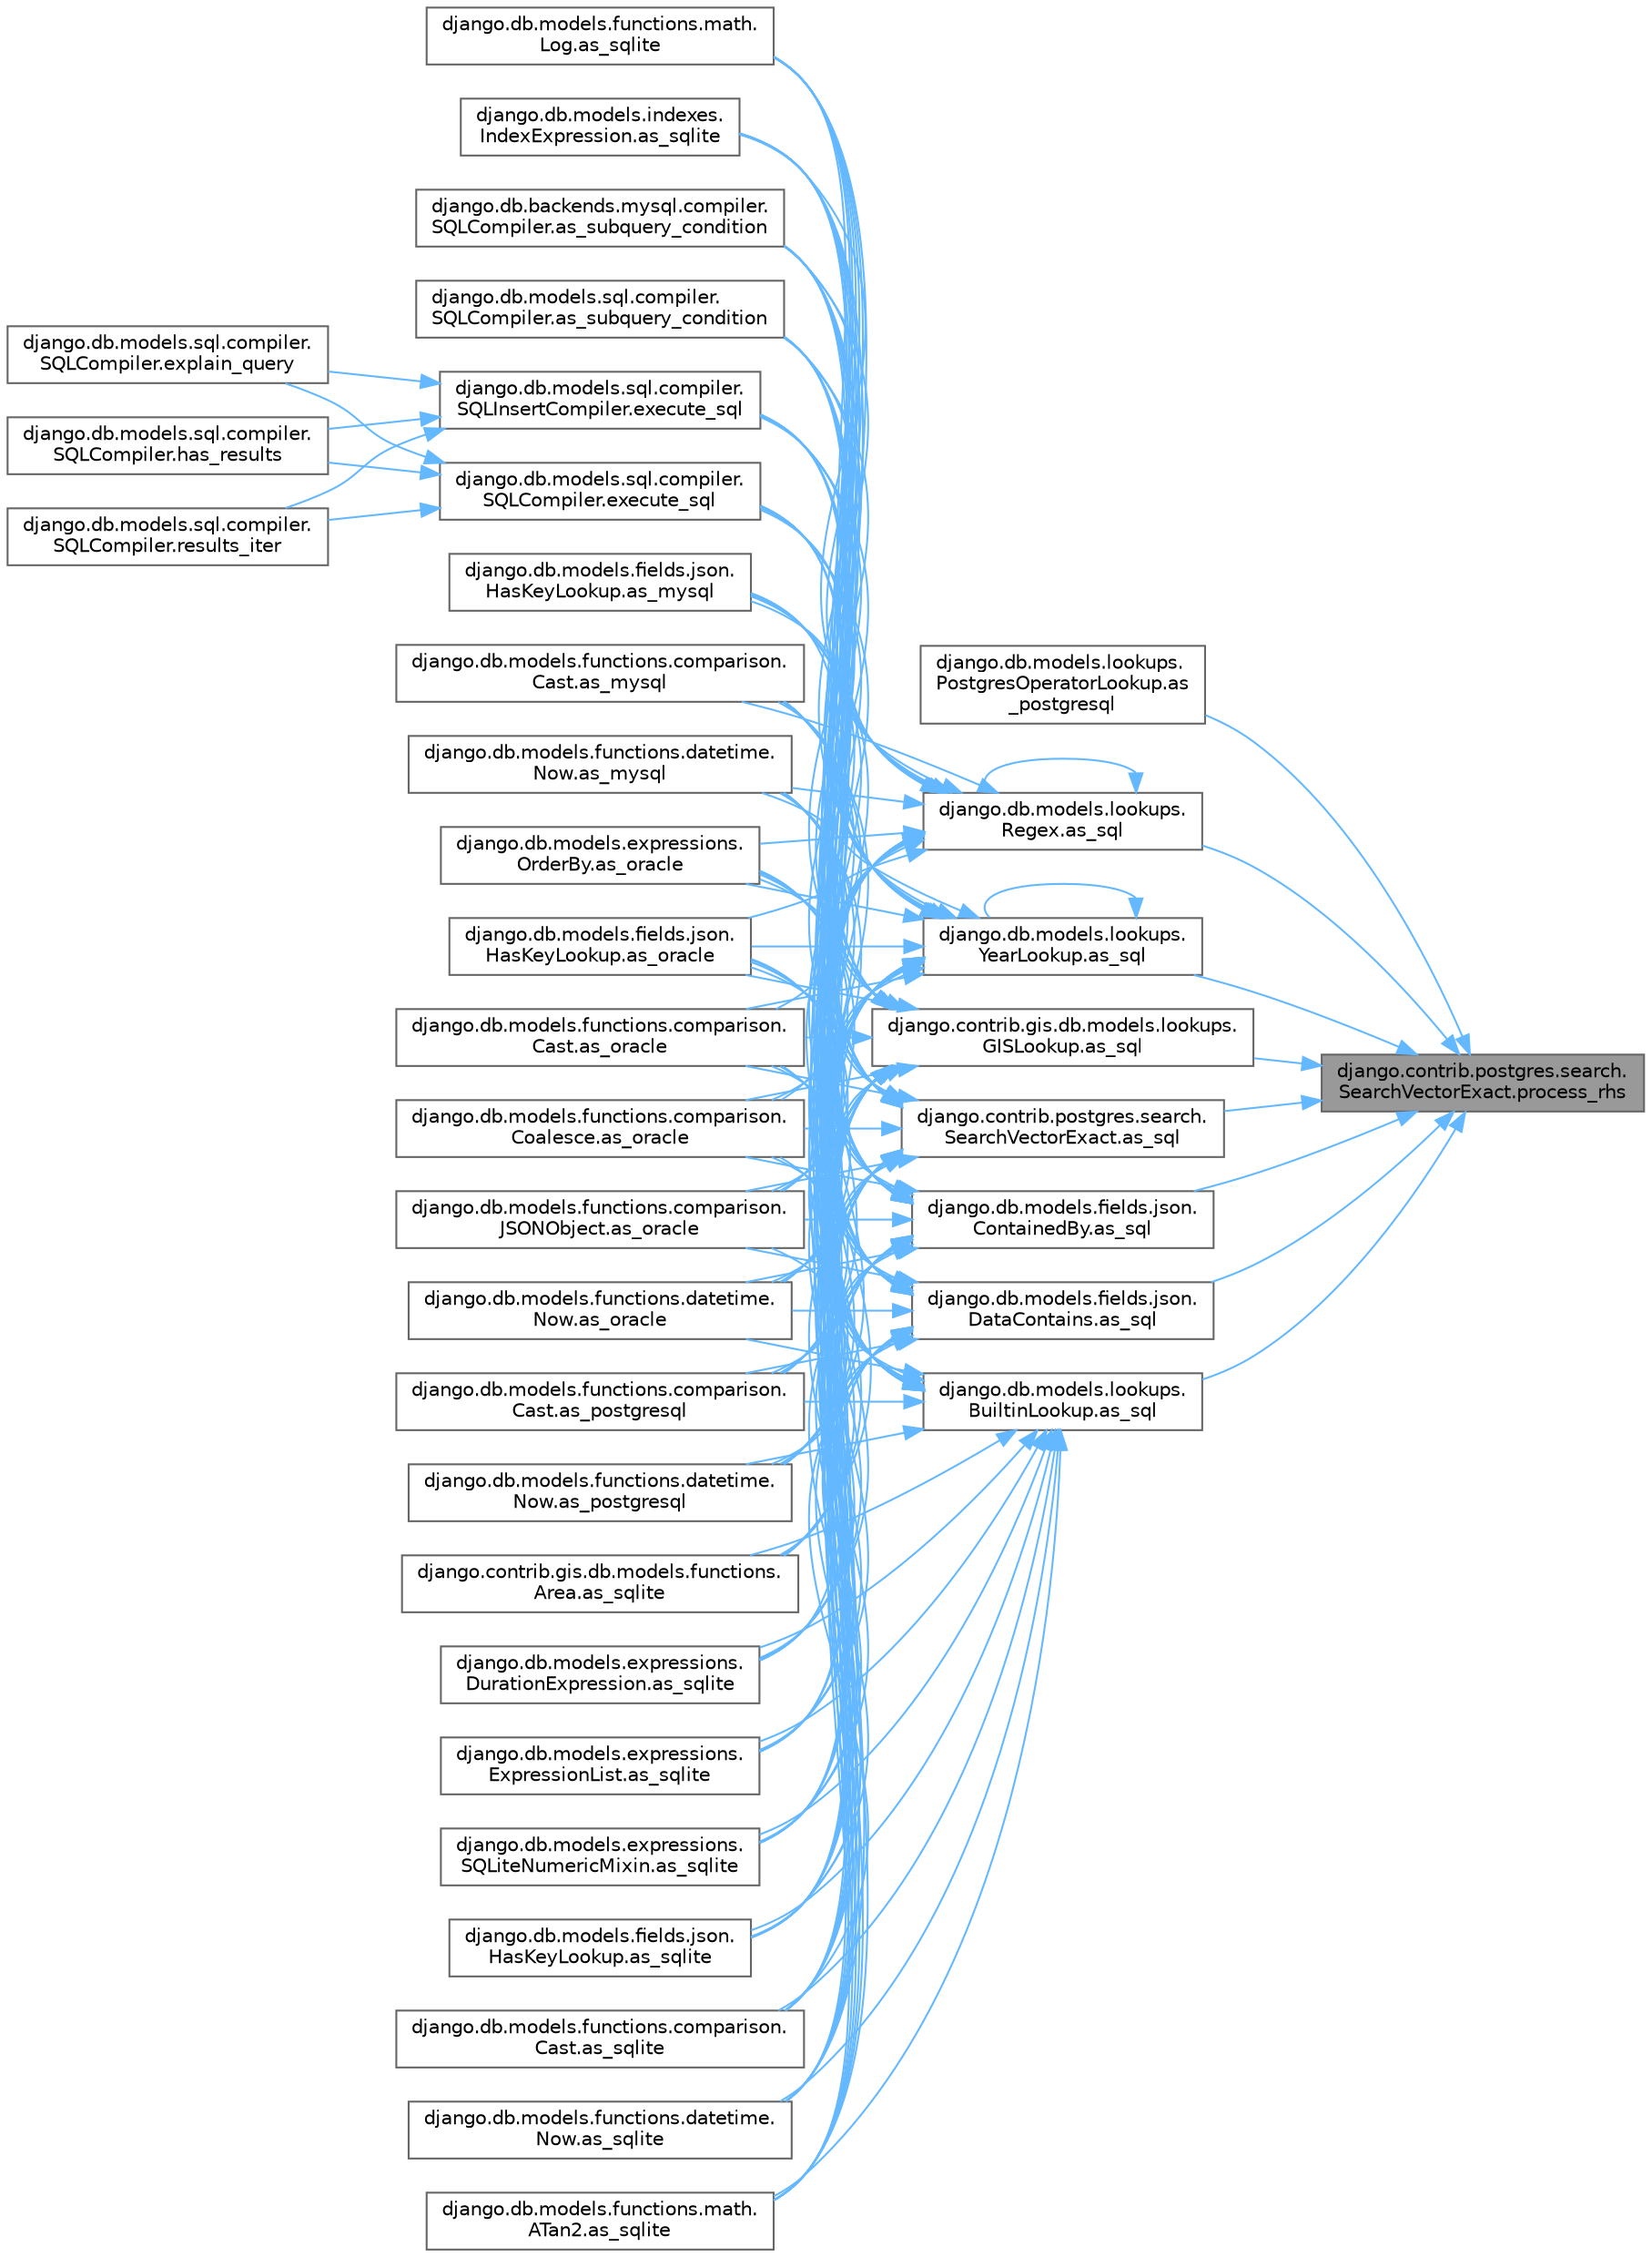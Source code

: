 digraph "django.contrib.postgres.search.SearchVectorExact.process_rhs"
{
 // LATEX_PDF_SIZE
  bgcolor="transparent";
  edge [fontname=Helvetica,fontsize=10,labelfontname=Helvetica,labelfontsize=10];
  node [fontname=Helvetica,fontsize=10,shape=box,height=0.2,width=0.4];
  rankdir="RL";
  Node1 [id="Node000001",label="django.contrib.postgres.search.\lSearchVectorExact.process_rhs",height=0.2,width=0.4,color="gray40", fillcolor="grey60", style="filled", fontcolor="black",tooltip=" "];
  Node1 -> Node2 [id="edge1_Node000001_Node000002",dir="back",color="steelblue1",style="solid",tooltip=" "];
  Node2 [id="Node000002",label="django.db.models.lookups.\lPostgresOperatorLookup.as\l_postgresql",height=0.2,width=0.4,color="grey40", fillcolor="white", style="filled",URL="$classdjango_1_1db_1_1models_1_1lookups_1_1_postgres_operator_lookup.html#aa5fcb781a6ce643334a068601641eeb8",tooltip=" "];
  Node1 -> Node3 [id="edge2_Node000001_Node000003",dir="back",color="steelblue1",style="solid",tooltip=" "];
  Node3 [id="Node000003",label="django.contrib.gis.db.models.lookups.\lGISLookup.as_sql",height=0.2,width=0.4,color="grey40", fillcolor="white", style="filled",URL="$classdjango_1_1contrib_1_1gis_1_1db_1_1models_1_1lookups_1_1_g_i_s_lookup.html#a205b0f4d374825c94cddf5a23b4a415f",tooltip=" "];
  Node3 -> Node4 [id="edge3_Node000003_Node000004",dir="back",color="steelblue1",style="solid",tooltip=" "];
  Node4 [id="Node000004",label="django.db.models.fields.json.\lHasKeyLookup.as_mysql",height=0.2,width=0.4,color="grey40", fillcolor="white", style="filled",URL="$classdjango_1_1db_1_1models_1_1fields_1_1json_1_1_has_key_lookup.html#a10f67427287f2c0ea32513ca6f481e96",tooltip=" "];
  Node3 -> Node5 [id="edge4_Node000003_Node000005",dir="back",color="steelblue1",style="solid",tooltip=" "];
  Node5 [id="Node000005",label="django.db.models.functions.comparison.\lCast.as_mysql",height=0.2,width=0.4,color="grey40", fillcolor="white", style="filled",URL="$classdjango_1_1db_1_1models_1_1functions_1_1comparison_1_1_cast.html#a447737891e955909c6a381529a67a84e",tooltip=" "];
  Node3 -> Node6 [id="edge5_Node000003_Node000006",dir="back",color="steelblue1",style="solid",tooltip=" "];
  Node6 [id="Node000006",label="django.db.models.functions.datetime.\lNow.as_mysql",height=0.2,width=0.4,color="grey40", fillcolor="white", style="filled",URL="$classdjango_1_1db_1_1models_1_1functions_1_1datetime_1_1_now.html#a070a9334fb198086c0c4e96e9725d92b",tooltip=" "];
  Node3 -> Node7 [id="edge6_Node000003_Node000007",dir="back",color="steelblue1",style="solid",tooltip=" "];
  Node7 [id="Node000007",label="django.db.models.expressions.\lOrderBy.as_oracle",height=0.2,width=0.4,color="grey40", fillcolor="white", style="filled",URL="$classdjango_1_1db_1_1models_1_1expressions_1_1_order_by.html#af9b6ede9b0df85d6bcf54f983b3a8f6a",tooltip=" "];
  Node3 -> Node8 [id="edge7_Node000003_Node000008",dir="back",color="steelblue1",style="solid",tooltip=" "];
  Node8 [id="Node000008",label="django.db.models.fields.json.\lHasKeyLookup.as_oracle",height=0.2,width=0.4,color="grey40", fillcolor="white", style="filled",URL="$classdjango_1_1db_1_1models_1_1fields_1_1json_1_1_has_key_lookup.html#afbb88aa4fb23b3ec3acdc695c2f52398",tooltip=" "];
  Node3 -> Node9 [id="edge8_Node000003_Node000009",dir="back",color="steelblue1",style="solid",tooltip=" "];
  Node9 [id="Node000009",label="django.db.models.functions.comparison.\lCast.as_oracle",height=0.2,width=0.4,color="grey40", fillcolor="white", style="filled",URL="$classdjango_1_1db_1_1models_1_1functions_1_1comparison_1_1_cast.html#ad466cd7ca85dc257d9e2718f41a263ec",tooltip=" "];
  Node3 -> Node10 [id="edge9_Node000003_Node000010",dir="back",color="steelblue1",style="solid",tooltip=" "];
  Node10 [id="Node000010",label="django.db.models.functions.comparison.\lCoalesce.as_oracle",height=0.2,width=0.4,color="grey40", fillcolor="white", style="filled",URL="$classdjango_1_1db_1_1models_1_1functions_1_1comparison_1_1_coalesce.html#a1bbeea180ef3ef4d8ba5d51d33d6ef85",tooltip=" "];
  Node3 -> Node11 [id="edge10_Node000003_Node000011",dir="back",color="steelblue1",style="solid",tooltip=" "];
  Node11 [id="Node000011",label="django.db.models.functions.comparison.\lJSONObject.as_oracle",height=0.2,width=0.4,color="grey40", fillcolor="white", style="filled",URL="$classdjango_1_1db_1_1models_1_1functions_1_1comparison_1_1_j_s_o_n_object.html#a4b4fa1161d27b0a9bbbdd0370e9af364",tooltip=" "];
  Node3 -> Node12 [id="edge11_Node000003_Node000012",dir="back",color="steelblue1",style="solid",tooltip=" "];
  Node12 [id="Node000012",label="django.db.models.functions.datetime.\lNow.as_oracle",height=0.2,width=0.4,color="grey40", fillcolor="white", style="filled",URL="$classdjango_1_1db_1_1models_1_1functions_1_1datetime_1_1_now.html#ad5e1ae918a5c4d39f675f98280440538",tooltip=" "];
  Node3 -> Node13 [id="edge12_Node000003_Node000013",dir="back",color="steelblue1",style="solid",tooltip=" "];
  Node13 [id="Node000013",label="django.db.models.functions.comparison.\lCast.as_postgresql",height=0.2,width=0.4,color="grey40", fillcolor="white", style="filled",URL="$classdjango_1_1db_1_1models_1_1functions_1_1comparison_1_1_cast.html#ae51aa6aa6fe8ca7064d8bca2f8e05188",tooltip=" "];
  Node3 -> Node14 [id="edge13_Node000003_Node000014",dir="back",color="steelblue1",style="solid",tooltip=" "];
  Node14 [id="Node000014",label="django.db.models.functions.datetime.\lNow.as_postgresql",height=0.2,width=0.4,color="grey40", fillcolor="white", style="filled",URL="$classdjango_1_1db_1_1models_1_1functions_1_1datetime_1_1_now.html#af1402a88867fc6d69f3f56f655f37fca",tooltip=" "];
  Node3 -> Node15 [id="edge14_Node000003_Node000015",dir="back",color="steelblue1",style="solid",tooltip=" "];
  Node15 [id="Node000015",label="django.contrib.gis.db.models.functions.\lArea.as_sqlite",height=0.2,width=0.4,color="grey40", fillcolor="white", style="filled",URL="$classdjango_1_1contrib_1_1gis_1_1db_1_1models_1_1functions_1_1_area.html#ab8bfa3d35d4368e04318069dd28bd2ca",tooltip=" "];
  Node3 -> Node16 [id="edge15_Node000003_Node000016",dir="back",color="steelblue1",style="solid",tooltip=" "];
  Node16 [id="Node000016",label="django.db.models.expressions.\lDurationExpression.as_sqlite",height=0.2,width=0.4,color="grey40", fillcolor="white", style="filled",URL="$classdjango_1_1db_1_1models_1_1expressions_1_1_duration_expression.html#a5f33f70ca03904ce9b2e9824652e9fff",tooltip=" "];
  Node3 -> Node17 [id="edge16_Node000003_Node000017",dir="back",color="steelblue1",style="solid",tooltip=" "];
  Node17 [id="Node000017",label="django.db.models.expressions.\lExpressionList.as_sqlite",height=0.2,width=0.4,color="grey40", fillcolor="white", style="filled",URL="$classdjango_1_1db_1_1models_1_1expressions_1_1_expression_list.html#ae577275a98dec786535830e8d24aa13e",tooltip=" "];
  Node3 -> Node18 [id="edge17_Node000003_Node000018",dir="back",color="steelblue1",style="solid",tooltip=" "];
  Node18 [id="Node000018",label="django.db.models.expressions.\lSQLiteNumericMixin.as_sqlite",height=0.2,width=0.4,color="grey40", fillcolor="white", style="filled",URL="$classdjango_1_1db_1_1models_1_1expressions_1_1_s_q_lite_numeric_mixin.html#a7c649b97074b00e095c4ee2b3bc62482",tooltip=" "];
  Node3 -> Node19 [id="edge18_Node000003_Node000019",dir="back",color="steelblue1",style="solid",tooltip=" "];
  Node19 [id="Node000019",label="django.db.models.fields.json.\lHasKeyLookup.as_sqlite",height=0.2,width=0.4,color="grey40", fillcolor="white", style="filled",URL="$classdjango_1_1db_1_1models_1_1fields_1_1json_1_1_has_key_lookup.html#aaa01efd0fa197e203c40f6f05b000141",tooltip=" "];
  Node3 -> Node20 [id="edge19_Node000003_Node000020",dir="back",color="steelblue1",style="solid",tooltip=" "];
  Node20 [id="Node000020",label="django.db.models.functions.comparison.\lCast.as_sqlite",height=0.2,width=0.4,color="grey40", fillcolor="white", style="filled",URL="$classdjango_1_1db_1_1models_1_1functions_1_1comparison_1_1_cast.html#a1943b51797a168ff6a3ad37005086d8c",tooltip=" "];
  Node3 -> Node21 [id="edge20_Node000003_Node000021",dir="back",color="steelblue1",style="solid",tooltip=" "];
  Node21 [id="Node000021",label="django.db.models.functions.datetime.\lNow.as_sqlite",height=0.2,width=0.4,color="grey40", fillcolor="white", style="filled",URL="$classdjango_1_1db_1_1models_1_1functions_1_1datetime_1_1_now.html#a5525700866738572645141dd6f2ef41c",tooltip=" "];
  Node3 -> Node22 [id="edge21_Node000003_Node000022",dir="back",color="steelblue1",style="solid",tooltip=" "];
  Node22 [id="Node000022",label="django.db.models.functions.math.\lATan2.as_sqlite",height=0.2,width=0.4,color="grey40", fillcolor="white", style="filled",URL="$classdjango_1_1db_1_1models_1_1functions_1_1math_1_1_a_tan2.html#ac343d11000341dfc431de19f416ea4b6",tooltip=" "];
  Node3 -> Node23 [id="edge22_Node000003_Node000023",dir="back",color="steelblue1",style="solid",tooltip=" "];
  Node23 [id="Node000023",label="django.db.models.functions.math.\lLog.as_sqlite",height=0.2,width=0.4,color="grey40", fillcolor="white", style="filled",URL="$classdjango_1_1db_1_1models_1_1functions_1_1math_1_1_log.html#afcc146563033738d87dd1dc17d005111",tooltip=" "];
  Node3 -> Node24 [id="edge23_Node000003_Node000024",dir="back",color="steelblue1",style="solid",tooltip=" "];
  Node24 [id="Node000024",label="django.db.models.indexes.\lIndexExpression.as_sqlite",height=0.2,width=0.4,color="grey40", fillcolor="white", style="filled",URL="$classdjango_1_1db_1_1models_1_1indexes_1_1_index_expression.html#af6e5b161cb97d0b8bce944455e8e0d53",tooltip=" "];
  Node3 -> Node25 [id="edge24_Node000003_Node000025",dir="back",color="steelblue1",style="solid",tooltip=" "];
  Node25 [id="Node000025",label="django.db.backends.mysql.compiler.\lSQLCompiler.as_subquery_condition",height=0.2,width=0.4,color="grey40", fillcolor="white", style="filled",URL="$classdjango_1_1db_1_1backends_1_1mysql_1_1compiler_1_1_s_q_l_compiler.html#ab79da4712a24ed75ce13002a54fe8d46",tooltip=" "];
  Node3 -> Node26 [id="edge25_Node000003_Node000026",dir="back",color="steelblue1",style="solid",tooltip=" "];
  Node26 [id="Node000026",label="django.db.models.sql.compiler.\lSQLCompiler.as_subquery_condition",height=0.2,width=0.4,color="grey40", fillcolor="white", style="filled",URL="$classdjango_1_1db_1_1models_1_1sql_1_1compiler_1_1_s_q_l_compiler.html#a78bdce11e05140ed74db8f5463bedfce",tooltip=" "];
  Node3 -> Node27 [id="edge26_Node000003_Node000027",dir="back",color="steelblue1",style="solid",tooltip=" "];
  Node27 [id="Node000027",label="django.db.models.sql.compiler.\lSQLCompiler.execute_sql",height=0.2,width=0.4,color="grey40", fillcolor="white", style="filled",URL="$classdjango_1_1db_1_1models_1_1sql_1_1compiler_1_1_s_q_l_compiler.html#a07cbbc7958a72203f8ebe9ba29b9356f",tooltip=" "];
  Node27 -> Node28 [id="edge27_Node000027_Node000028",dir="back",color="steelblue1",style="solid",tooltip=" "];
  Node28 [id="Node000028",label="django.db.models.sql.compiler.\lSQLCompiler.explain_query",height=0.2,width=0.4,color="grey40", fillcolor="white", style="filled",URL="$classdjango_1_1db_1_1models_1_1sql_1_1compiler_1_1_s_q_l_compiler.html#ae37702aee3a2c220b0d45022bece3120",tooltip=" "];
  Node27 -> Node29 [id="edge28_Node000027_Node000029",dir="back",color="steelblue1",style="solid",tooltip=" "];
  Node29 [id="Node000029",label="django.db.models.sql.compiler.\lSQLCompiler.has_results",height=0.2,width=0.4,color="grey40", fillcolor="white", style="filled",URL="$classdjango_1_1db_1_1models_1_1sql_1_1compiler_1_1_s_q_l_compiler.html#a730571b9b54a4d28aed6af579018b5d4",tooltip=" "];
  Node27 -> Node30 [id="edge29_Node000027_Node000030",dir="back",color="steelblue1",style="solid",tooltip=" "];
  Node30 [id="Node000030",label="django.db.models.sql.compiler.\lSQLCompiler.results_iter",height=0.2,width=0.4,color="grey40", fillcolor="white", style="filled",URL="$classdjango_1_1db_1_1models_1_1sql_1_1compiler_1_1_s_q_l_compiler.html#ae75172de9cb1885c3c8e9842460ee1a6",tooltip=" "];
  Node3 -> Node31 [id="edge30_Node000003_Node000031",dir="back",color="steelblue1",style="solid",tooltip=" "];
  Node31 [id="Node000031",label="django.db.models.sql.compiler.\lSQLInsertCompiler.execute_sql",height=0.2,width=0.4,color="grey40", fillcolor="white", style="filled",URL="$classdjango_1_1db_1_1models_1_1sql_1_1compiler_1_1_s_q_l_insert_compiler.html#a59b977e6c439adafa1c3b0092dd7074f",tooltip=" "];
  Node31 -> Node28 [id="edge31_Node000031_Node000028",dir="back",color="steelblue1",style="solid",tooltip=" "];
  Node31 -> Node29 [id="edge32_Node000031_Node000029",dir="back",color="steelblue1",style="solid",tooltip=" "];
  Node31 -> Node30 [id="edge33_Node000031_Node000030",dir="back",color="steelblue1",style="solid",tooltip=" "];
  Node1 -> Node32 [id="edge34_Node000001_Node000032",dir="back",color="steelblue1",style="solid",tooltip=" "];
  Node32 [id="Node000032",label="django.contrib.postgres.search.\lSearchVectorExact.as_sql",height=0.2,width=0.4,color="grey40", fillcolor="white", style="filled",URL="$classdjango_1_1contrib_1_1postgres_1_1search_1_1_search_vector_exact.html#a6c2ef3f70f628015bf404fa3fd413f87",tooltip=" "];
  Node32 -> Node4 [id="edge35_Node000032_Node000004",dir="back",color="steelblue1",style="solid",tooltip=" "];
  Node32 -> Node5 [id="edge36_Node000032_Node000005",dir="back",color="steelblue1",style="solid",tooltip=" "];
  Node32 -> Node6 [id="edge37_Node000032_Node000006",dir="back",color="steelblue1",style="solid",tooltip=" "];
  Node32 -> Node7 [id="edge38_Node000032_Node000007",dir="back",color="steelblue1",style="solid",tooltip=" "];
  Node32 -> Node8 [id="edge39_Node000032_Node000008",dir="back",color="steelblue1",style="solid",tooltip=" "];
  Node32 -> Node9 [id="edge40_Node000032_Node000009",dir="back",color="steelblue1",style="solid",tooltip=" "];
  Node32 -> Node10 [id="edge41_Node000032_Node000010",dir="back",color="steelblue1",style="solid",tooltip=" "];
  Node32 -> Node11 [id="edge42_Node000032_Node000011",dir="back",color="steelblue1",style="solid",tooltip=" "];
  Node32 -> Node12 [id="edge43_Node000032_Node000012",dir="back",color="steelblue1",style="solid",tooltip=" "];
  Node32 -> Node13 [id="edge44_Node000032_Node000013",dir="back",color="steelblue1",style="solid",tooltip=" "];
  Node32 -> Node14 [id="edge45_Node000032_Node000014",dir="back",color="steelblue1",style="solid",tooltip=" "];
  Node32 -> Node15 [id="edge46_Node000032_Node000015",dir="back",color="steelblue1",style="solid",tooltip=" "];
  Node32 -> Node16 [id="edge47_Node000032_Node000016",dir="back",color="steelblue1",style="solid",tooltip=" "];
  Node32 -> Node17 [id="edge48_Node000032_Node000017",dir="back",color="steelblue1",style="solid",tooltip=" "];
  Node32 -> Node18 [id="edge49_Node000032_Node000018",dir="back",color="steelblue1",style="solid",tooltip=" "];
  Node32 -> Node19 [id="edge50_Node000032_Node000019",dir="back",color="steelblue1",style="solid",tooltip=" "];
  Node32 -> Node20 [id="edge51_Node000032_Node000020",dir="back",color="steelblue1",style="solid",tooltip=" "];
  Node32 -> Node21 [id="edge52_Node000032_Node000021",dir="back",color="steelblue1",style="solid",tooltip=" "];
  Node32 -> Node22 [id="edge53_Node000032_Node000022",dir="back",color="steelblue1",style="solid",tooltip=" "];
  Node32 -> Node23 [id="edge54_Node000032_Node000023",dir="back",color="steelblue1",style="solid",tooltip=" "];
  Node32 -> Node24 [id="edge55_Node000032_Node000024",dir="back",color="steelblue1",style="solid",tooltip=" "];
  Node32 -> Node25 [id="edge56_Node000032_Node000025",dir="back",color="steelblue1",style="solid",tooltip=" "];
  Node32 -> Node26 [id="edge57_Node000032_Node000026",dir="back",color="steelblue1",style="solid",tooltip=" "];
  Node32 -> Node27 [id="edge58_Node000032_Node000027",dir="back",color="steelblue1",style="solid",tooltip=" "];
  Node32 -> Node31 [id="edge59_Node000032_Node000031",dir="back",color="steelblue1",style="solid",tooltip=" "];
  Node1 -> Node33 [id="edge60_Node000001_Node000033",dir="back",color="steelblue1",style="solid",tooltip=" "];
  Node33 [id="Node000033",label="django.db.models.fields.json.\lContainedBy.as_sql",height=0.2,width=0.4,color="grey40", fillcolor="white", style="filled",URL="$classdjango_1_1db_1_1models_1_1fields_1_1json_1_1_contained_by.html#aae40a614388b71105b07f4af5784eed5",tooltip=" "];
  Node33 -> Node4 [id="edge61_Node000033_Node000004",dir="back",color="steelblue1",style="solid",tooltip=" "];
  Node33 -> Node5 [id="edge62_Node000033_Node000005",dir="back",color="steelblue1",style="solid",tooltip=" "];
  Node33 -> Node6 [id="edge63_Node000033_Node000006",dir="back",color="steelblue1",style="solid",tooltip=" "];
  Node33 -> Node7 [id="edge64_Node000033_Node000007",dir="back",color="steelblue1",style="solid",tooltip=" "];
  Node33 -> Node8 [id="edge65_Node000033_Node000008",dir="back",color="steelblue1",style="solid",tooltip=" "];
  Node33 -> Node9 [id="edge66_Node000033_Node000009",dir="back",color="steelblue1",style="solid",tooltip=" "];
  Node33 -> Node10 [id="edge67_Node000033_Node000010",dir="back",color="steelblue1",style="solid",tooltip=" "];
  Node33 -> Node11 [id="edge68_Node000033_Node000011",dir="back",color="steelblue1",style="solid",tooltip=" "];
  Node33 -> Node12 [id="edge69_Node000033_Node000012",dir="back",color="steelblue1",style="solid",tooltip=" "];
  Node33 -> Node13 [id="edge70_Node000033_Node000013",dir="back",color="steelblue1",style="solid",tooltip=" "];
  Node33 -> Node14 [id="edge71_Node000033_Node000014",dir="back",color="steelblue1",style="solid",tooltip=" "];
  Node33 -> Node15 [id="edge72_Node000033_Node000015",dir="back",color="steelblue1",style="solid",tooltip=" "];
  Node33 -> Node16 [id="edge73_Node000033_Node000016",dir="back",color="steelblue1",style="solid",tooltip=" "];
  Node33 -> Node17 [id="edge74_Node000033_Node000017",dir="back",color="steelblue1",style="solid",tooltip=" "];
  Node33 -> Node18 [id="edge75_Node000033_Node000018",dir="back",color="steelblue1",style="solid",tooltip=" "];
  Node33 -> Node19 [id="edge76_Node000033_Node000019",dir="back",color="steelblue1",style="solid",tooltip=" "];
  Node33 -> Node20 [id="edge77_Node000033_Node000020",dir="back",color="steelblue1",style="solid",tooltip=" "];
  Node33 -> Node21 [id="edge78_Node000033_Node000021",dir="back",color="steelblue1",style="solid",tooltip=" "];
  Node33 -> Node22 [id="edge79_Node000033_Node000022",dir="back",color="steelblue1",style="solid",tooltip=" "];
  Node33 -> Node23 [id="edge80_Node000033_Node000023",dir="back",color="steelblue1",style="solid",tooltip=" "];
  Node33 -> Node24 [id="edge81_Node000033_Node000024",dir="back",color="steelblue1",style="solid",tooltip=" "];
  Node33 -> Node25 [id="edge82_Node000033_Node000025",dir="back",color="steelblue1",style="solid",tooltip=" "];
  Node33 -> Node26 [id="edge83_Node000033_Node000026",dir="back",color="steelblue1",style="solid",tooltip=" "];
  Node33 -> Node27 [id="edge84_Node000033_Node000027",dir="back",color="steelblue1",style="solid",tooltip=" "];
  Node33 -> Node31 [id="edge85_Node000033_Node000031",dir="back",color="steelblue1",style="solid",tooltip=" "];
  Node1 -> Node34 [id="edge86_Node000001_Node000034",dir="back",color="steelblue1",style="solid",tooltip=" "];
  Node34 [id="Node000034",label="django.db.models.fields.json.\lDataContains.as_sql",height=0.2,width=0.4,color="grey40", fillcolor="white", style="filled",URL="$classdjango_1_1db_1_1models_1_1fields_1_1json_1_1_data_contains.html#afafb732d23c185c8fbda13e54e15c9af",tooltip=" "];
  Node34 -> Node4 [id="edge87_Node000034_Node000004",dir="back",color="steelblue1",style="solid",tooltip=" "];
  Node34 -> Node5 [id="edge88_Node000034_Node000005",dir="back",color="steelblue1",style="solid",tooltip=" "];
  Node34 -> Node6 [id="edge89_Node000034_Node000006",dir="back",color="steelblue1",style="solid",tooltip=" "];
  Node34 -> Node7 [id="edge90_Node000034_Node000007",dir="back",color="steelblue1",style="solid",tooltip=" "];
  Node34 -> Node8 [id="edge91_Node000034_Node000008",dir="back",color="steelblue1",style="solid",tooltip=" "];
  Node34 -> Node9 [id="edge92_Node000034_Node000009",dir="back",color="steelblue1",style="solid",tooltip=" "];
  Node34 -> Node10 [id="edge93_Node000034_Node000010",dir="back",color="steelblue1",style="solid",tooltip=" "];
  Node34 -> Node11 [id="edge94_Node000034_Node000011",dir="back",color="steelblue1",style="solid",tooltip=" "];
  Node34 -> Node12 [id="edge95_Node000034_Node000012",dir="back",color="steelblue1",style="solid",tooltip=" "];
  Node34 -> Node13 [id="edge96_Node000034_Node000013",dir="back",color="steelblue1",style="solid",tooltip=" "];
  Node34 -> Node14 [id="edge97_Node000034_Node000014",dir="back",color="steelblue1",style="solid",tooltip=" "];
  Node34 -> Node15 [id="edge98_Node000034_Node000015",dir="back",color="steelblue1",style="solid",tooltip=" "];
  Node34 -> Node16 [id="edge99_Node000034_Node000016",dir="back",color="steelblue1",style="solid",tooltip=" "];
  Node34 -> Node17 [id="edge100_Node000034_Node000017",dir="back",color="steelblue1",style="solid",tooltip=" "];
  Node34 -> Node18 [id="edge101_Node000034_Node000018",dir="back",color="steelblue1",style="solid",tooltip=" "];
  Node34 -> Node19 [id="edge102_Node000034_Node000019",dir="back",color="steelblue1",style="solid",tooltip=" "];
  Node34 -> Node20 [id="edge103_Node000034_Node000020",dir="back",color="steelblue1",style="solid",tooltip=" "];
  Node34 -> Node21 [id="edge104_Node000034_Node000021",dir="back",color="steelblue1",style="solid",tooltip=" "];
  Node34 -> Node22 [id="edge105_Node000034_Node000022",dir="back",color="steelblue1",style="solid",tooltip=" "];
  Node34 -> Node23 [id="edge106_Node000034_Node000023",dir="back",color="steelblue1",style="solid",tooltip=" "];
  Node34 -> Node24 [id="edge107_Node000034_Node000024",dir="back",color="steelblue1",style="solid",tooltip=" "];
  Node34 -> Node25 [id="edge108_Node000034_Node000025",dir="back",color="steelblue1",style="solid",tooltip=" "];
  Node34 -> Node26 [id="edge109_Node000034_Node000026",dir="back",color="steelblue1",style="solid",tooltip=" "];
  Node34 -> Node27 [id="edge110_Node000034_Node000027",dir="back",color="steelblue1",style="solid",tooltip=" "];
  Node34 -> Node31 [id="edge111_Node000034_Node000031",dir="back",color="steelblue1",style="solid",tooltip=" "];
  Node1 -> Node35 [id="edge112_Node000001_Node000035",dir="back",color="steelblue1",style="solid",tooltip=" "];
  Node35 [id="Node000035",label="django.db.models.lookups.\lBuiltinLookup.as_sql",height=0.2,width=0.4,color="grey40", fillcolor="white", style="filled",URL="$classdjango_1_1db_1_1models_1_1lookups_1_1_builtin_lookup.html#a9d1c6f0deb2d1437744326d0da2c75ae",tooltip=" "];
  Node35 -> Node4 [id="edge113_Node000035_Node000004",dir="back",color="steelblue1",style="solid",tooltip=" "];
  Node35 -> Node5 [id="edge114_Node000035_Node000005",dir="back",color="steelblue1",style="solid",tooltip=" "];
  Node35 -> Node6 [id="edge115_Node000035_Node000006",dir="back",color="steelblue1",style="solid",tooltip=" "];
  Node35 -> Node7 [id="edge116_Node000035_Node000007",dir="back",color="steelblue1",style="solid",tooltip=" "];
  Node35 -> Node8 [id="edge117_Node000035_Node000008",dir="back",color="steelblue1",style="solid",tooltip=" "];
  Node35 -> Node9 [id="edge118_Node000035_Node000009",dir="back",color="steelblue1",style="solid",tooltip=" "];
  Node35 -> Node10 [id="edge119_Node000035_Node000010",dir="back",color="steelblue1",style="solid",tooltip=" "];
  Node35 -> Node11 [id="edge120_Node000035_Node000011",dir="back",color="steelblue1",style="solid",tooltip=" "];
  Node35 -> Node12 [id="edge121_Node000035_Node000012",dir="back",color="steelblue1",style="solid",tooltip=" "];
  Node35 -> Node13 [id="edge122_Node000035_Node000013",dir="back",color="steelblue1",style="solid",tooltip=" "];
  Node35 -> Node14 [id="edge123_Node000035_Node000014",dir="back",color="steelblue1",style="solid",tooltip=" "];
  Node35 -> Node15 [id="edge124_Node000035_Node000015",dir="back",color="steelblue1",style="solid",tooltip=" "];
  Node35 -> Node16 [id="edge125_Node000035_Node000016",dir="back",color="steelblue1",style="solid",tooltip=" "];
  Node35 -> Node17 [id="edge126_Node000035_Node000017",dir="back",color="steelblue1",style="solid",tooltip=" "];
  Node35 -> Node18 [id="edge127_Node000035_Node000018",dir="back",color="steelblue1",style="solid",tooltip=" "];
  Node35 -> Node19 [id="edge128_Node000035_Node000019",dir="back",color="steelblue1",style="solid",tooltip=" "];
  Node35 -> Node20 [id="edge129_Node000035_Node000020",dir="back",color="steelblue1",style="solid",tooltip=" "];
  Node35 -> Node21 [id="edge130_Node000035_Node000021",dir="back",color="steelblue1",style="solid",tooltip=" "];
  Node35 -> Node22 [id="edge131_Node000035_Node000022",dir="back",color="steelblue1",style="solid",tooltip=" "];
  Node35 -> Node23 [id="edge132_Node000035_Node000023",dir="back",color="steelblue1",style="solid",tooltip=" "];
  Node35 -> Node24 [id="edge133_Node000035_Node000024",dir="back",color="steelblue1",style="solid",tooltip=" "];
  Node35 -> Node25 [id="edge134_Node000035_Node000025",dir="back",color="steelblue1",style="solid",tooltip=" "];
  Node35 -> Node26 [id="edge135_Node000035_Node000026",dir="back",color="steelblue1",style="solid",tooltip=" "];
  Node35 -> Node27 [id="edge136_Node000035_Node000027",dir="back",color="steelblue1",style="solid",tooltip=" "];
  Node35 -> Node31 [id="edge137_Node000035_Node000031",dir="back",color="steelblue1",style="solid",tooltip=" "];
  Node1 -> Node36 [id="edge138_Node000001_Node000036",dir="back",color="steelblue1",style="solid",tooltip=" "];
  Node36 [id="Node000036",label="django.db.models.lookups.\lRegex.as_sql",height=0.2,width=0.4,color="grey40", fillcolor="white", style="filled",URL="$classdjango_1_1db_1_1models_1_1lookups_1_1_regex.html#a6c6fe61203c4b3f9686a4467a599aed0",tooltip=" "];
  Node36 -> Node4 [id="edge139_Node000036_Node000004",dir="back",color="steelblue1",style="solid",tooltip=" "];
  Node36 -> Node5 [id="edge140_Node000036_Node000005",dir="back",color="steelblue1",style="solid",tooltip=" "];
  Node36 -> Node6 [id="edge141_Node000036_Node000006",dir="back",color="steelblue1",style="solid",tooltip=" "];
  Node36 -> Node7 [id="edge142_Node000036_Node000007",dir="back",color="steelblue1",style="solid",tooltip=" "];
  Node36 -> Node8 [id="edge143_Node000036_Node000008",dir="back",color="steelblue1",style="solid",tooltip=" "];
  Node36 -> Node9 [id="edge144_Node000036_Node000009",dir="back",color="steelblue1",style="solid",tooltip=" "];
  Node36 -> Node10 [id="edge145_Node000036_Node000010",dir="back",color="steelblue1",style="solid",tooltip=" "];
  Node36 -> Node11 [id="edge146_Node000036_Node000011",dir="back",color="steelblue1",style="solid",tooltip=" "];
  Node36 -> Node12 [id="edge147_Node000036_Node000012",dir="back",color="steelblue1",style="solid",tooltip=" "];
  Node36 -> Node13 [id="edge148_Node000036_Node000013",dir="back",color="steelblue1",style="solid",tooltip=" "];
  Node36 -> Node14 [id="edge149_Node000036_Node000014",dir="back",color="steelblue1",style="solid",tooltip=" "];
  Node36 -> Node36 [id="edge150_Node000036_Node000036",dir="back",color="steelblue1",style="solid",tooltip=" "];
  Node36 -> Node15 [id="edge151_Node000036_Node000015",dir="back",color="steelblue1",style="solid",tooltip=" "];
  Node36 -> Node16 [id="edge152_Node000036_Node000016",dir="back",color="steelblue1",style="solid",tooltip=" "];
  Node36 -> Node17 [id="edge153_Node000036_Node000017",dir="back",color="steelblue1",style="solid",tooltip=" "];
  Node36 -> Node18 [id="edge154_Node000036_Node000018",dir="back",color="steelblue1",style="solid",tooltip=" "];
  Node36 -> Node19 [id="edge155_Node000036_Node000019",dir="back",color="steelblue1",style="solid",tooltip=" "];
  Node36 -> Node20 [id="edge156_Node000036_Node000020",dir="back",color="steelblue1",style="solid",tooltip=" "];
  Node36 -> Node21 [id="edge157_Node000036_Node000021",dir="back",color="steelblue1",style="solid",tooltip=" "];
  Node36 -> Node22 [id="edge158_Node000036_Node000022",dir="back",color="steelblue1",style="solid",tooltip=" "];
  Node36 -> Node23 [id="edge159_Node000036_Node000023",dir="back",color="steelblue1",style="solid",tooltip=" "];
  Node36 -> Node24 [id="edge160_Node000036_Node000024",dir="back",color="steelblue1",style="solid",tooltip=" "];
  Node36 -> Node25 [id="edge161_Node000036_Node000025",dir="back",color="steelblue1",style="solid",tooltip=" "];
  Node36 -> Node26 [id="edge162_Node000036_Node000026",dir="back",color="steelblue1",style="solid",tooltip=" "];
  Node36 -> Node27 [id="edge163_Node000036_Node000027",dir="back",color="steelblue1",style="solid",tooltip=" "];
  Node36 -> Node31 [id="edge164_Node000036_Node000031",dir="back",color="steelblue1",style="solid",tooltip=" "];
  Node1 -> Node37 [id="edge165_Node000001_Node000037",dir="back",color="steelblue1",style="solid",tooltip=" "];
  Node37 [id="Node000037",label="django.db.models.lookups.\lYearLookup.as_sql",height=0.2,width=0.4,color="grey40", fillcolor="white", style="filled",URL="$classdjango_1_1db_1_1models_1_1lookups_1_1_year_lookup.html#a0fefef3b3ac50f322fdbc4d9d150b356",tooltip=" "];
  Node37 -> Node4 [id="edge166_Node000037_Node000004",dir="back",color="steelblue1",style="solid",tooltip=" "];
  Node37 -> Node5 [id="edge167_Node000037_Node000005",dir="back",color="steelblue1",style="solid",tooltip=" "];
  Node37 -> Node6 [id="edge168_Node000037_Node000006",dir="back",color="steelblue1",style="solid",tooltip=" "];
  Node37 -> Node7 [id="edge169_Node000037_Node000007",dir="back",color="steelblue1",style="solid",tooltip=" "];
  Node37 -> Node8 [id="edge170_Node000037_Node000008",dir="back",color="steelblue1",style="solid",tooltip=" "];
  Node37 -> Node9 [id="edge171_Node000037_Node000009",dir="back",color="steelblue1",style="solid",tooltip=" "];
  Node37 -> Node10 [id="edge172_Node000037_Node000010",dir="back",color="steelblue1",style="solid",tooltip=" "];
  Node37 -> Node11 [id="edge173_Node000037_Node000011",dir="back",color="steelblue1",style="solid",tooltip=" "];
  Node37 -> Node12 [id="edge174_Node000037_Node000012",dir="back",color="steelblue1",style="solid",tooltip=" "];
  Node37 -> Node13 [id="edge175_Node000037_Node000013",dir="back",color="steelblue1",style="solid",tooltip=" "];
  Node37 -> Node14 [id="edge176_Node000037_Node000014",dir="back",color="steelblue1",style="solid",tooltip=" "];
  Node37 -> Node37 [id="edge177_Node000037_Node000037",dir="back",color="steelblue1",style="solid",tooltip=" "];
  Node37 -> Node15 [id="edge178_Node000037_Node000015",dir="back",color="steelblue1",style="solid",tooltip=" "];
  Node37 -> Node16 [id="edge179_Node000037_Node000016",dir="back",color="steelblue1",style="solid",tooltip=" "];
  Node37 -> Node17 [id="edge180_Node000037_Node000017",dir="back",color="steelblue1",style="solid",tooltip=" "];
  Node37 -> Node18 [id="edge181_Node000037_Node000018",dir="back",color="steelblue1",style="solid",tooltip=" "];
  Node37 -> Node19 [id="edge182_Node000037_Node000019",dir="back",color="steelblue1",style="solid",tooltip=" "];
  Node37 -> Node20 [id="edge183_Node000037_Node000020",dir="back",color="steelblue1",style="solid",tooltip=" "];
  Node37 -> Node21 [id="edge184_Node000037_Node000021",dir="back",color="steelblue1",style="solid",tooltip=" "];
  Node37 -> Node22 [id="edge185_Node000037_Node000022",dir="back",color="steelblue1",style="solid",tooltip=" "];
  Node37 -> Node23 [id="edge186_Node000037_Node000023",dir="back",color="steelblue1",style="solid",tooltip=" "];
  Node37 -> Node24 [id="edge187_Node000037_Node000024",dir="back",color="steelblue1",style="solid",tooltip=" "];
  Node37 -> Node25 [id="edge188_Node000037_Node000025",dir="back",color="steelblue1",style="solid",tooltip=" "];
  Node37 -> Node26 [id="edge189_Node000037_Node000026",dir="back",color="steelblue1",style="solid",tooltip=" "];
  Node37 -> Node27 [id="edge190_Node000037_Node000027",dir="back",color="steelblue1",style="solid",tooltip=" "];
  Node37 -> Node31 [id="edge191_Node000037_Node000031",dir="back",color="steelblue1",style="solid",tooltip=" "];
}

